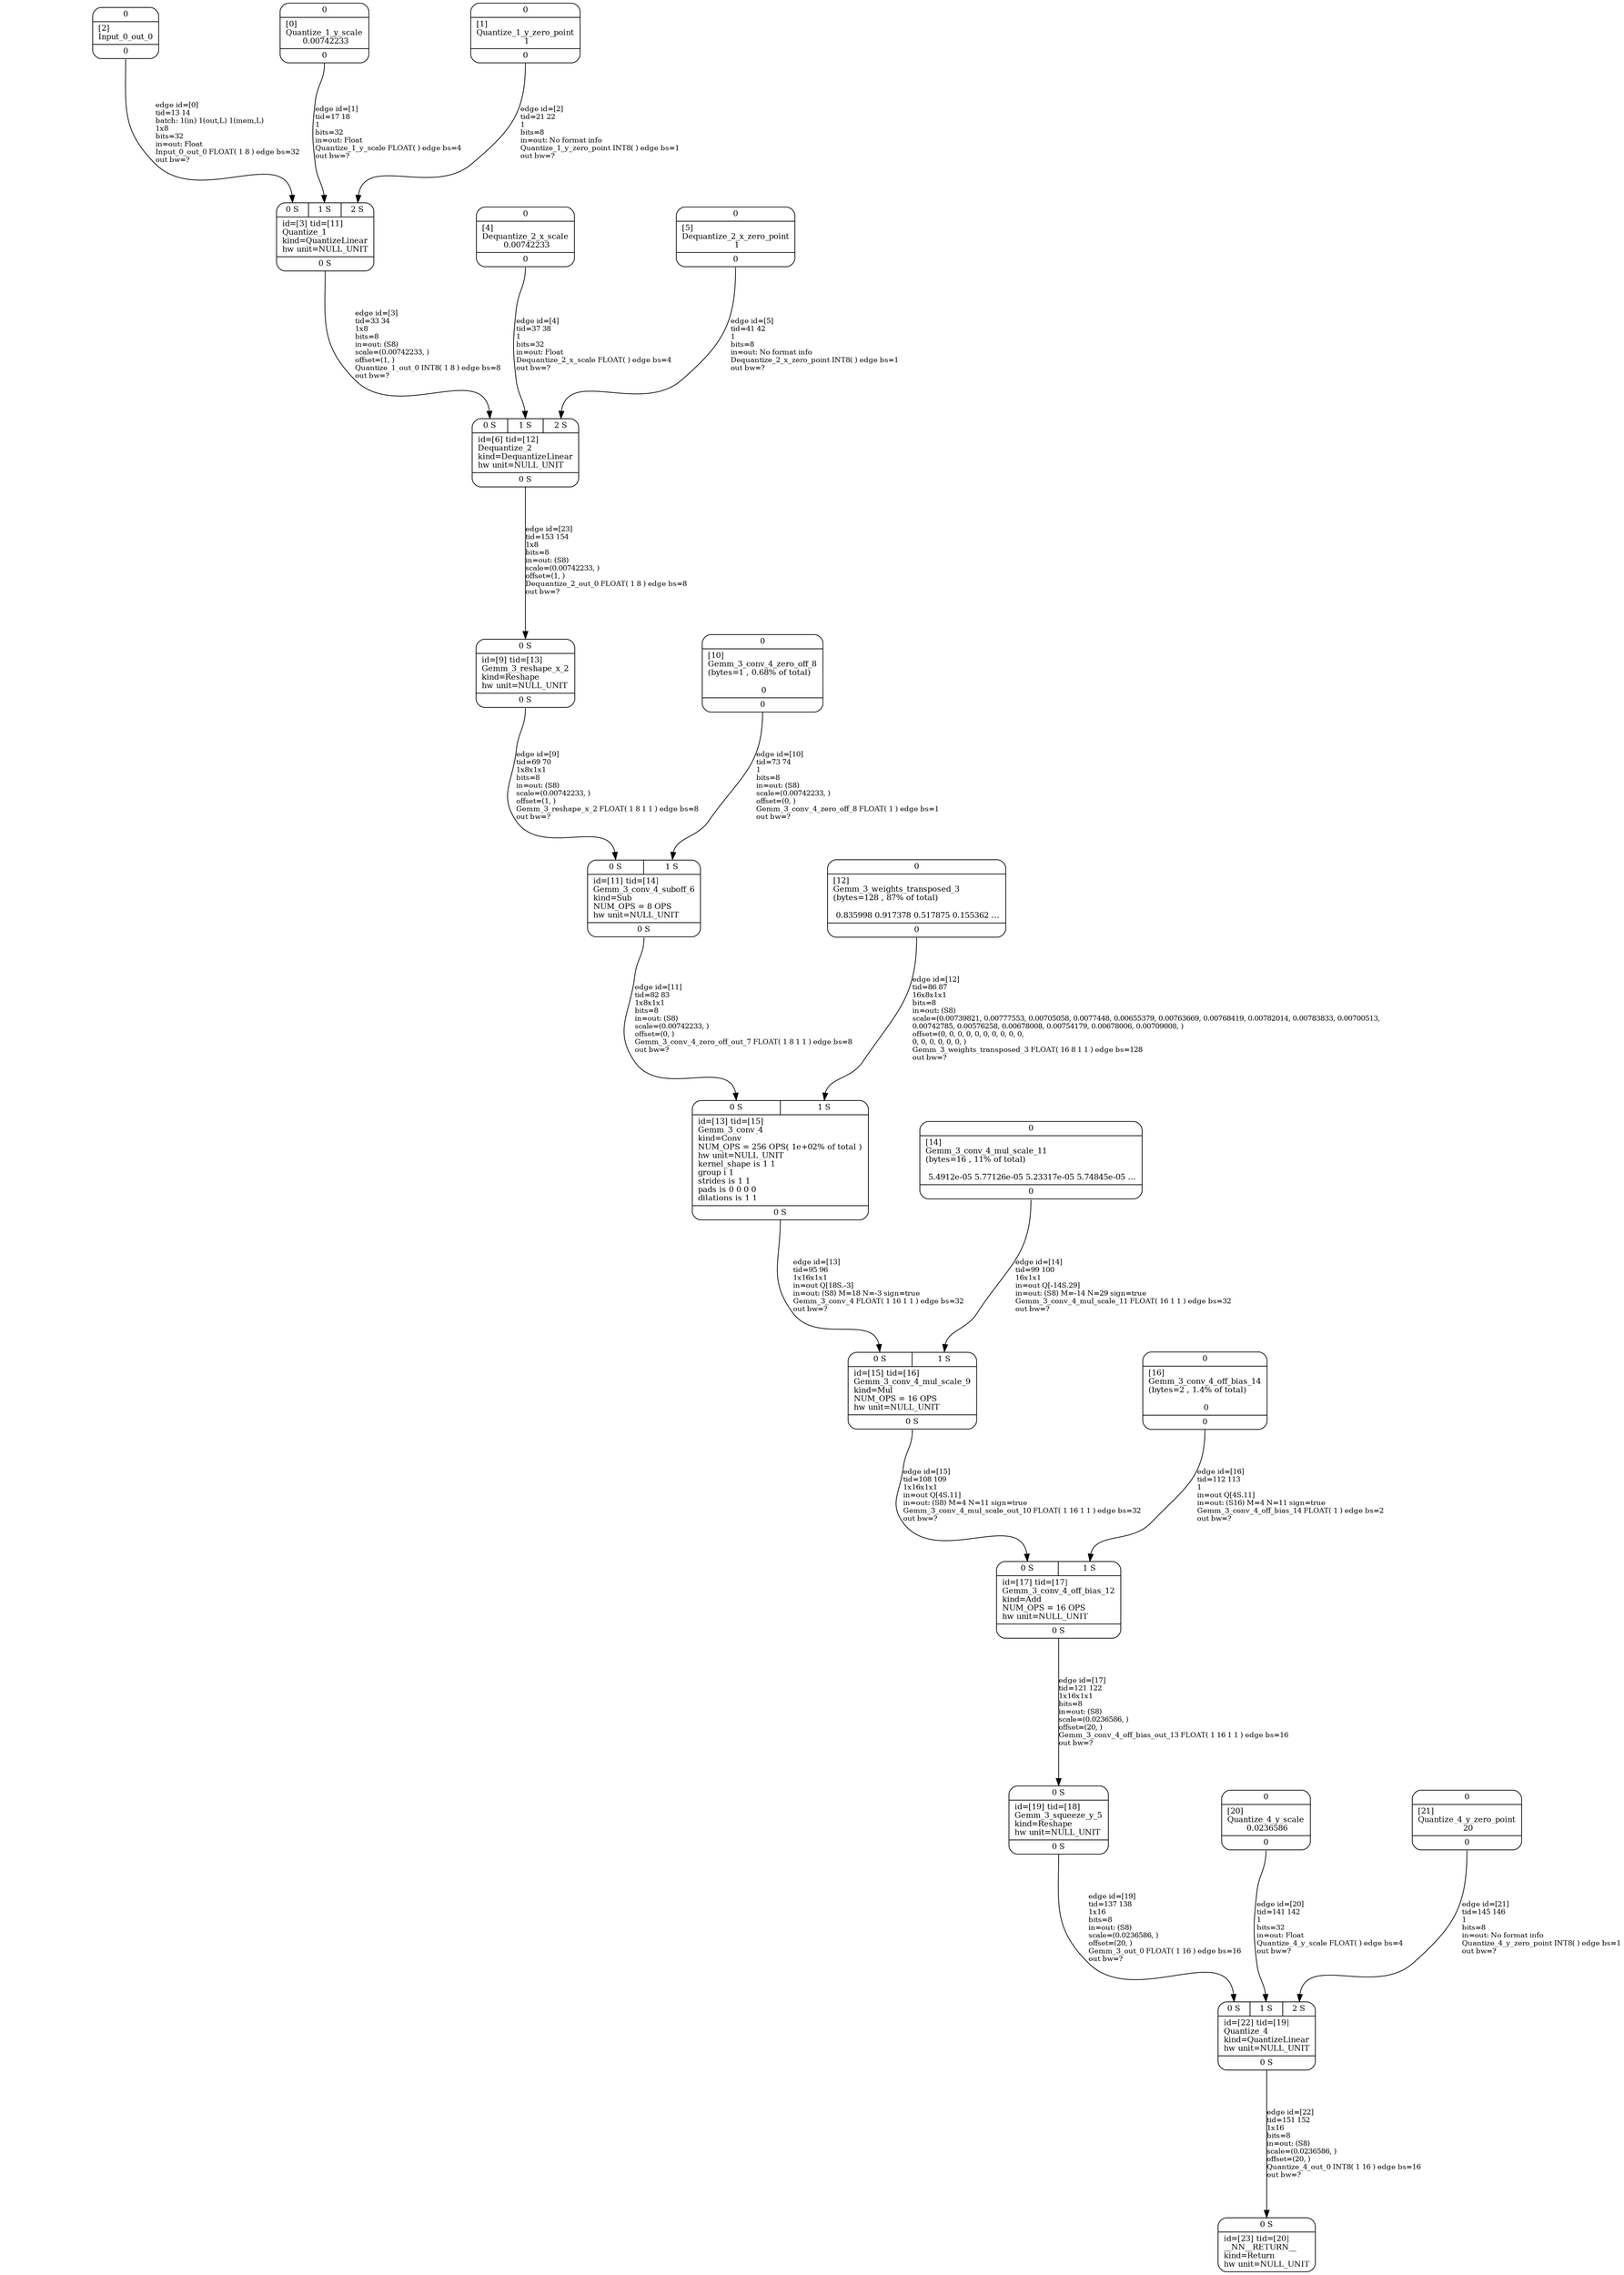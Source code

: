 digraph G {
graph [ fontsize=11 ];
node [ fontsize=11 ];
edge [ fontsize=10 ];
rankdir=BU
ranksep=1.5
nodesep=1
splines=spline
compound=true
Graphinfo [ label="" shape=plaintext, style=rounded, color=black, fontname="Arial-Bold" ];
Gemm_3_weights_transposed_3 [ label="{ { <i0> 0} |  [12]\lGemm_3_weights_transposed_3\l(bytes=128 , 87% of total)\l\l 0.835998 0.917378 0.517875 0.155362 ... | { <o0> 0} }", shape=record, color=black, style=rounded  ] ;
Dequantize_2_x_scale [ label="{ { <i0> 0} |  [4]\lDequantize_2_x_scale\l 0.00742233 | { <o0> 0} }", shape=record, color=black, style=rounded  ] ;
Quantize_1_y_zero_point [ label="{ { <i0> 0} |  [1]\lQuantize_1_y_zero_point\l 1 | { <o0> 0} }", shape=record, color=black, style=rounded  ] ;
Quantize_4_y_zero_point [ label="{ { <i0> 0} |  [21]\lQuantize_4_y_zero_point\l 20 | { <o0> 0} }", shape=record, color=black, style=rounded  ] ;
Gemm_3_conv_4_off_bias_14 [ label="{ { <i0> 0} |  [16]\lGemm_3_conv_4_off_bias_14\l(bytes=2 , 1.4% of total)\l\l 0 | { <o0> 0} }", shape=record, color=black, style=rounded  ] ;
Input_0_out_0 [ label="{ { <i0> 0} |  [2]\lInput_0_out_0 | { <o0> 0} }", shape=record, color=black, style=rounded  ] ;
Gemm_3_conv_4_zero_off_8 [ label="{ { <i0> 0} |  [10]\lGemm_3_conv_4_zero_off_8\l(bytes=1 , 0.68% of total)\l\l 0 | { <o0> 0} }", shape=record, color=black, style=rounded  ] ;
Dequantize_2_x_zero_point [ label="{ { <i0> 0} |  [5]\lDequantize_2_x_zero_point\l 1 | { <o0> 0} }", shape=record, color=black, style=rounded  ] ;
Gemm_3_conv_4_mul_scale_11 [ label="{ { <i0> 0} |  [14]\lGemm_3_conv_4_mul_scale_11\l(bytes=16 , 11% of total)\l\l 5.4912e-05 5.77126e-05 5.23317e-05 5.74845e-05 ... | { <o0> 0} }", shape=record, color=black, style=rounded  ] ;
Quantize_4_y_scale [ label="{ { <i0> 0} |  [20]\lQuantize_4_y_scale\l 0.0236586 | { <o0> 0} }", shape=record, color=black, style=rounded  ] ;
Quantize_1_y_scale [ label="{ { <i0> 0} |  [0]\lQuantize_1_y_scale\l 0.00742233 | { <o0> 0} }", shape=record, color=black, style=rounded  ] ;
Quantize_1 [ label="{ { < i0>  0 S  | < i1>  1 S  | < i2>  2 S } | id=[3] tid=[11]\lQuantize_1\lkind=QuantizeLinear\lhw unit=NULL_UNIT\l | { < o0>  0 S } }", shape=record, color=black, style=rounded  ] ;
Dequantize_2 [ label="{ { < i0>  0 S  | < i1>  1 S  | < i2>  2 S } | id=[6] tid=[12]\lDequantize_2\lkind=DequantizeLinear\lhw unit=NULL_UNIT\l | { < o0>  0 S } }", shape=record, color=black, style=rounded  ] ;
Gemm_3_reshape_x_2 [ label="{ { < i0>  0 S } | id=[9] tid=[13]\lGemm_3_reshape_x_2\lkind=Reshape\lhw unit=NULL_UNIT\l | { < o0>  0 S } }", shape=record, color=black, style=rounded  ] ;
Gemm_3_conv_4_suboff_6 [ label="{ { < i0>  0 S  | < i1>  1 S } | id=[11] tid=[14]\lGemm_3_conv_4_suboff_6\lkind=Sub\lNUM_OPS = 8 OPS\lhw unit=NULL_UNIT\l | { < o0>  0 S } }", shape=record, color=black, style=rounded  ] ;
Gemm_3_conv_4 [ label="{ { < i0>  0 S  | < i1>  1 S } | id=[13] tid=[15]\lGemm_3_conv_4\lkind=Conv\lNUM_OPS = 256 OPS( 1e+02% of total )\lhw unit=NULL_UNIT\lkernel_shape is 1 1\lgroup i 1\lstrides is 1 1\lpads is 0 0 0 0\ldilations is 1 1\l | { < o0>  0 S } }", shape=record, color=black, style=rounded  ] ;
Gemm_3_conv_4_mul_scale_9 [ label="{ { < i0>  0 S  | < i1>  1 S } | id=[15] tid=[16]\lGemm_3_conv_4_mul_scale_9\lkind=Mul\lNUM_OPS = 16 OPS\lhw unit=NULL_UNIT\l | { < o0>  0 S } }", shape=record, color=black, style=rounded  ] ;
Gemm_3_conv_4_off_bias_12 [ label="{ { < i0>  0 S  | < i1>  1 S } | id=[17] tid=[17]\lGemm_3_conv_4_off_bias_12\lkind=Add\lNUM_OPS = 16 OPS\lhw unit=NULL_UNIT\l | { < o0>  0 S } }", shape=record, color=black, style=rounded  ] ;
Gemm_3_squeeze_y_5 [ label="{ { < i0>  0 S } | id=[19] tid=[18]\lGemm_3_squeeze_y_5\lkind=Reshape\lhw unit=NULL_UNIT\l | { < o0>  0 S } }", shape=record, color=black, style=rounded  ] ;
Quantize_4 [ label="{ { < i0>  0 S  | < i1>  1 S  | < i2>  2 S } | id=[22] tid=[19]\lQuantize_4\lkind=QuantizeLinear\lhw unit=NULL_UNIT\l | { < o0>  0 S } }", shape=record, color=black, style=rounded  ] ;
__NN__RETURN__ [ label="{ { < i0>  0 S } | id=[23] tid=[20]\l__NN__RETURN__\lkind=Return\lhw unit=NULL_UNIT\l}", shape=record, color=black, style=rounded  ] ;
Input_0_out_0:o0:s->Quantize_1:i0:n [ label="edge id=[0]\ltid=13 14\lbatch: 1(in) 1(out,L) 1(mem,L) \l1x8\lbits=32\lin=out: Float\lInput_0_out_0 FLOAT( 1 8 ) edge bs=32\lout bw=?\l" ]; 
Quantize_1_y_scale:o0:s->Quantize_1:i1:n [ label="edge id=[1]\ltid=17 18\l1\lbits=32\lin=out: Float\lQuantize_1_y_scale FLOAT( ) edge bs=4\lout bw=?\l" ]; 
Quantize_1_y_zero_point:o0:s->Quantize_1:i2:n [ label="edge id=[2]\ltid=21 22\l1\lbits=8\lin=out: No format info\lQuantize_1_y_zero_point INT8( ) edge bs=1\lout bw=?\l" ]; 
Quantize_1:o0:s->Dequantize_2:i0:n [ label="edge id=[3]\ltid=33 34\l1x8\lbits=8\lin=out: (S8)\lscale=(0.00742233, )\loffset=(1, )\lQuantize_1_out_0 INT8( 1 8 ) edge bs=8\lout bw=?\l" ]; 
Dequantize_2_x_scale:o0:s->Dequantize_2:i1:n [ label="edge id=[4]\ltid=37 38\l1\lbits=32\lin=out: Float\lDequantize_2_x_scale FLOAT( ) edge bs=4\lout bw=?\l" ]; 
Dequantize_2_x_zero_point:o0:s->Dequantize_2:i2:n [ label="edge id=[5]\ltid=41 42\l1\lbits=8\lin=out: No format info\lDequantize_2_x_zero_point INT8( ) edge bs=1\lout bw=?\l" ]; 
Gemm_3_reshape_x_2:o0:s->Gemm_3_conv_4_suboff_6:i0:n [ label="edge id=[9]\ltid=69 70\l1x8x1x1\lbits=8\lin=out: (S8)\lscale=(0.00742233, )\loffset=(1, )\lGemm_3_reshape_x_2 FLOAT( 1 8 1 1 ) edge bs=8\lout bw=?\l" ]; 
Gemm_3_conv_4_zero_off_8:o0:s->Gemm_3_conv_4_suboff_6:i1:n [ label="edge id=[10]\ltid=73 74\l1\lbits=8\lin=out: (S8)\lscale=(0.00742233, )\loffset=(0, )\lGemm_3_conv_4_zero_off_8 FLOAT( 1 ) edge bs=1\lout bw=?\l" ]; 
Gemm_3_conv_4_suboff_6:o0:s->Gemm_3_conv_4:i0:n [ label="edge id=[11]\ltid=82 83\l1x8x1x1\lbits=8\lin=out: (S8)\lscale=(0.00742233, )\loffset=(0, )\lGemm_3_conv_4_zero_off_out_7 FLOAT( 1 8 1 1 ) edge bs=8\lout bw=?\l" ]; 
Gemm_3_weights_transposed_3:o0:s->Gemm_3_conv_4:i1:n [ label="edge id=[12]\ltid=86 87\l16x8x1x1\lbits=8\lin=out: (S8)\lscale=(0.00739821, 0.00777553, 0.00705058, 0.0077448, 0.00655379, 0.00763669, 0.00768419, 0.00782014, 0.00783833, 0.00700513, \l0.00742785, 0.00576258, 0.00678008, 0.00754179, 0.00678006, 0.00709008, )\loffset=(0, 0, 0, 0, 0, 0, 0, 0, 0, 0, \l0, 0, 0, 0, 0, 0, )\lGemm_3_weights_transposed_3 FLOAT( 16 8 1 1 ) edge bs=128\lout bw=?\l" ]; 
Gemm_3_conv_4:o0:s->Gemm_3_conv_4_mul_scale_9:i0:n [ label="edge id=[13]\ltid=95 96\l1x16x1x1\lin=out Q[18S.-3]\lin=out: (S8) M=18 N=-3 sign=true\lGemm_3_conv_4 FLOAT( 1 16 1 1 ) edge bs=32\lout bw=?\l" ]; 
Gemm_3_conv_4_mul_scale_11:o0:s->Gemm_3_conv_4_mul_scale_9:i1:n [ label="edge id=[14]\ltid=99 100\l16x1x1\lin=out Q[-14S.29]\lin=out: (S8) M=-14 N=29 sign=true\lGemm_3_conv_4_mul_scale_11 FLOAT( 16 1 1 ) edge bs=32\lout bw=?\l" ]; 
Gemm_3_conv_4_mul_scale_9:o0:s->Gemm_3_conv_4_off_bias_12:i0:n [ label="edge id=[15]\ltid=108 109\l1x16x1x1\lin=out Q[4S.11]\lin=out: (S8) M=4 N=11 sign=true\lGemm_3_conv_4_mul_scale_out_10 FLOAT( 1 16 1 1 ) edge bs=32\lout bw=?\l" ]; 
Gemm_3_conv_4_off_bias_14:o0:s->Gemm_3_conv_4_off_bias_12:i1:n [ label="edge id=[16]\ltid=112 113\l1\lin=out Q[4S.11]\lin=out: (S16) M=4 N=11 sign=true\lGemm_3_conv_4_off_bias_14 FLOAT( 1 ) edge bs=2\lout bw=?\l" ]; 
Gemm_3_conv_4_off_bias_12:o0:s->Gemm_3_squeeze_y_5:i0:n [ label="edge id=[17]\ltid=121 122\l1x16x1x1\lbits=8\lin=out: (S8)\lscale=(0.0236586, )\loffset=(20, )\lGemm_3_conv_4_off_bias_out_13 FLOAT( 1 16 1 1 ) edge bs=16\lout bw=?\l" ]; 
Gemm_3_squeeze_y_5:o0:s->Quantize_4:i0:n [ label="edge id=[19]\ltid=137 138\l1x16\lbits=8\lin=out: (S8)\lscale=(0.0236586, )\loffset=(20, )\lGemm_3_out_0 FLOAT( 1 16 ) edge bs=16\lout bw=?\l" ]; 
Quantize_4_y_scale:o0:s->Quantize_4:i1:n [ label="edge id=[20]\ltid=141 142\l1\lbits=32\lin=out: Float\lQuantize_4_y_scale FLOAT( ) edge bs=4\lout bw=?\l" ]; 
Quantize_4_y_zero_point:o0:s->Quantize_4:i2:n [ label="edge id=[21]\ltid=145 146\l1\lbits=8\lin=out: No format info\lQuantize_4_y_zero_point INT8( ) edge bs=1\lout bw=?\l" ]; 
Quantize_4:o0:s->__NN__RETURN__:i0:n [ label="edge id=[22]\ltid=151 152\l1x16\lbits=8\lin=out: (S8)\lscale=(0.0236586, )\loffset=(20, )\lQuantize_4_out_0 INT8( 1 16 ) edge bs=16\lout bw=?\l" ]; 
Dequantize_2:o0:s->Gemm_3_reshape_x_2:i0:n [ label="edge id=[23]\ltid=153 154\l1x8\lbits=8\lin=out: (S8)\lscale=(0.00742233, )\loffset=(1, )\lDequantize_2_out_0 FLOAT( 1 8 ) edge bs=8\lout bw=?\l" ]; 
}
